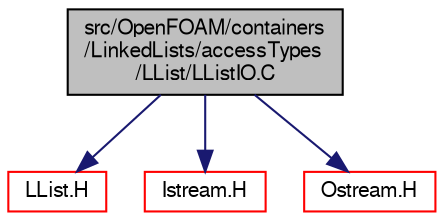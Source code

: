 digraph "src/OpenFOAM/containers/LinkedLists/accessTypes/LList/LListIO.C"
{
  bgcolor="transparent";
  edge [fontname="FreeSans",fontsize="10",labelfontname="FreeSans",labelfontsize="10"];
  node [fontname="FreeSans",fontsize="10",shape=record];
  Node0 [label="src/OpenFOAM/containers\l/LinkedLists/accessTypes\l/LList/LListIO.C",height=0.2,width=0.4,color="black", fillcolor="grey75", style="filled", fontcolor="black"];
  Node0 -> Node1 [color="midnightblue",fontsize="10",style="solid",fontname="FreeSans"];
  Node1 [label="LList.H",height=0.2,width=0.4,color="red",URL="$a08528.html"];
  Node0 -> Node9 [color="midnightblue",fontsize="10",style="solid",fontname="FreeSans"];
  Node9 [label="Istream.H",height=0.2,width=0.4,color="red",URL="$a09092.html"];
  Node0 -> Node38 [color="midnightblue",fontsize="10",style="solid",fontname="FreeSans"];
  Node38 [label="Ostream.H",height=0.2,width=0.4,color="red",URL="$a09098.html"];
}

